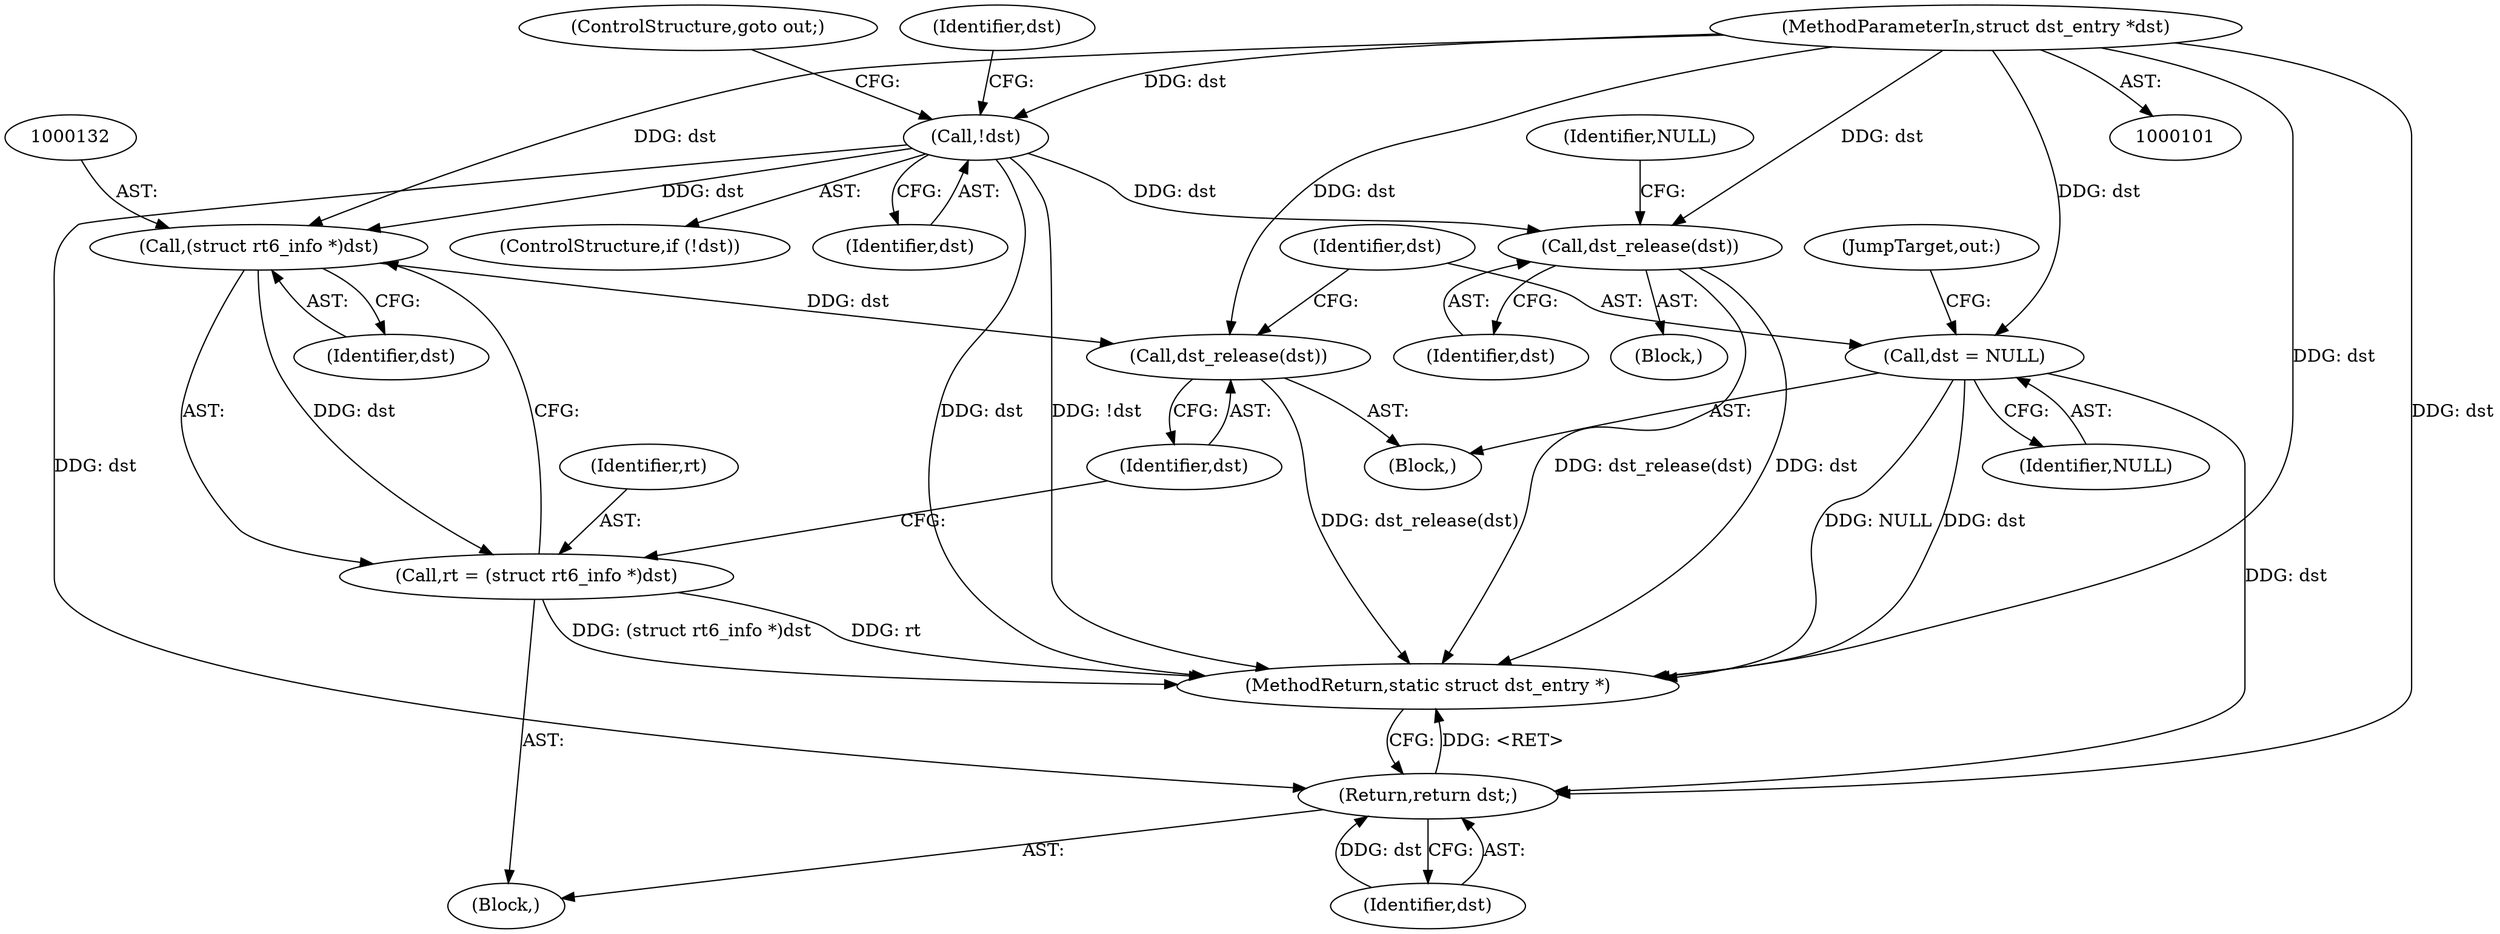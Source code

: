 digraph "0_linux_a963a37d384d71ad43b3e9e79d68d42fbe0901f3@pointer" {
"1000103" [label="(MethodParameterIn,struct dst_entry *dst)"];
"1000113" [label="(Call,!dst)"];
"1000125" [label="(Call,dst_release(dst))"];
"1000131" [label="(Call,(struct rt6_info *)dst)"];
"1000129" [label="(Call,rt = (struct rt6_info *)dst)"];
"1000135" [label="(Call,dst_release(dst))"];
"1000141" [label="(Return,return dst;)"];
"1000137" [label="(Call,dst = NULL)"];
"1000120" [label="(Identifier,dst)"];
"1000137" [label="(Call,dst = NULL)"];
"1000124" [label="(Block,)"];
"1000141" [label="(Return,return dst;)"];
"1000126" [label="(Identifier,dst)"];
"1000129" [label="(Call,rt = (struct rt6_info *)dst)"];
"1000112" [label="(ControlStructure,if (!dst))"];
"1000139" [label="(Identifier,NULL)"];
"1000105" [label="(Block,)"];
"1000125" [label="(Call,dst_release(dst))"];
"1000114" [label="(Identifier,dst)"];
"1000143" [label="(MethodReturn,static struct dst_entry *)"];
"1000115" [label="(ControlStructure,goto out;)"];
"1000136" [label="(Identifier,dst)"];
"1000131" [label="(Call,(struct rt6_info *)dst)"];
"1000128" [label="(Identifier,NULL)"];
"1000133" [label="(Identifier,dst)"];
"1000138" [label="(Identifier,dst)"];
"1000113" [label="(Call,!dst)"];
"1000134" [label="(Block,)"];
"1000140" [label="(JumpTarget,out:)"];
"1000103" [label="(MethodParameterIn,struct dst_entry *dst)"];
"1000142" [label="(Identifier,dst)"];
"1000135" [label="(Call,dst_release(dst))"];
"1000130" [label="(Identifier,rt)"];
"1000103" -> "1000101"  [label="AST: "];
"1000103" -> "1000143"  [label="DDG: dst"];
"1000103" -> "1000113"  [label="DDG: dst"];
"1000103" -> "1000125"  [label="DDG: dst"];
"1000103" -> "1000131"  [label="DDG: dst"];
"1000103" -> "1000135"  [label="DDG: dst"];
"1000103" -> "1000137"  [label="DDG: dst"];
"1000103" -> "1000141"  [label="DDG: dst"];
"1000113" -> "1000112"  [label="AST: "];
"1000113" -> "1000114"  [label="CFG: "];
"1000114" -> "1000113"  [label="AST: "];
"1000115" -> "1000113"  [label="CFG: "];
"1000120" -> "1000113"  [label="CFG: "];
"1000113" -> "1000143"  [label="DDG: dst"];
"1000113" -> "1000143"  [label="DDG: !dst"];
"1000113" -> "1000125"  [label="DDG: dst"];
"1000113" -> "1000131"  [label="DDG: dst"];
"1000113" -> "1000141"  [label="DDG: dst"];
"1000125" -> "1000124"  [label="AST: "];
"1000125" -> "1000126"  [label="CFG: "];
"1000126" -> "1000125"  [label="AST: "];
"1000128" -> "1000125"  [label="CFG: "];
"1000125" -> "1000143"  [label="DDG: dst_release(dst)"];
"1000125" -> "1000143"  [label="DDG: dst"];
"1000131" -> "1000129"  [label="AST: "];
"1000131" -> "1000133"  [label="CFG: "];
"1000132" -> "1000131"  [label="AST: "];
"1000133" -> "1000131"  [label="AST: "];
"1000129" -> "1000131"  [label="CFG: "];
"1000131" -> "1000129"  [label="DDG: dst"];
"1000131" -> "1000135"  [label="DDG: dst"];
"1000129" -> "1000105"  [label="AST: "];
"1000130" -> "1000129"  [label="AST: "];
"1000136" -> "1000129"  [label="CFG: "];
"1000129" -> "1000143"  [label="DDG: (struct rt6_info *)dst"];
"1000129" -> "1000143"  [label="DDG: rt"];
"1000135" -> "1000134"  [label="AST: "];
"1000135" -> "1000136"  [label="CFG: "];
"1000136" -> "1000135"  [label="AST: "];
"1000138" -> "1000135"  [label="CFG: "];
"1000135" -> "1000143"  [label="DDG: dst_release(dst)"];
"1000141" -> "1000105"  [label="AST: "];
"1000141" -> "1000142"  [label="CFG: "];
"1000142" -> "1000141"  [label="AST: "];
"1000143" -> "1000141"  [label="CFG: "];
"1000141" -> "1000143"  [label="DDG: <RET>"];
"1000142" -> "1000141"  [label="DDG: dst"];
"1000137" -> "1000141"  [label="DDG: dst"];
"1000137" -> "1000134"  [label="AST: "];
"1000137" -> "1000139"  [label="CFG: "];
"1000138" -> "1000137"  [label="AST: "];
"1000139" -> "1000137"  [label="AST: "];
"1000140" -> "1000137"  [label="CFG: "];
"1000137" -> "1000143"  [label="DDG: dst"];
"1000137" -> "1000143"  [label="DDG: NULL"];
}
